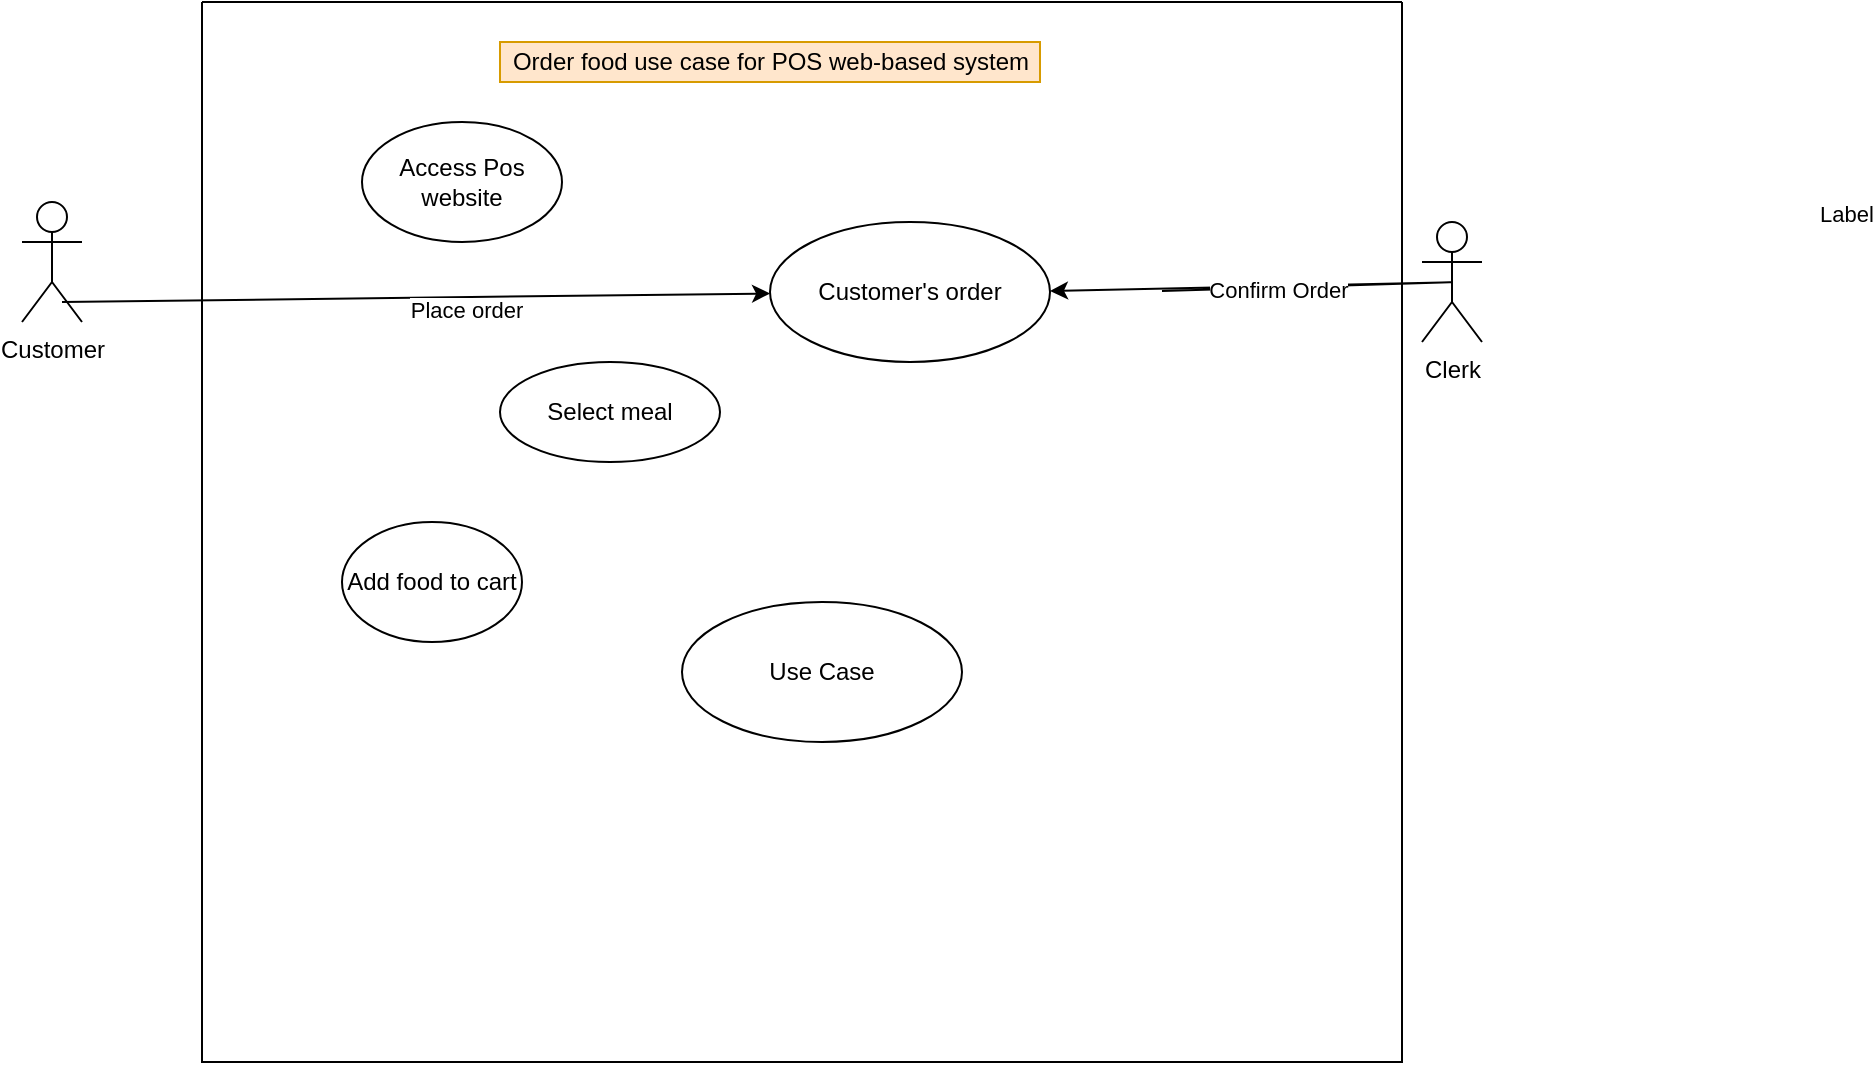 <mxfile version="15.2.5" type="github">
  <diagram id="5MERz2-e9jpIuTovT51w" name="Page-1">
    <mxGraphModel dx="1038" dy="572" grid="1" gridSize="10" guides="1" tooltips="1" connect="1" arrows="1" fold="1" page="1" pageScale="1" pageWidth="827" pageHeight="1169" math="0" shadow="0">
      <root>
        <mxCell id="0" />
        <mxCell id="1" parent="0" />
        <mxCell id="X6f53pJD6-oP2WLMamHo-1" value="" style="swimlane;startSize=0;" vertex="1" parent="1">
          <mxGeometry x="140" y="30" width="600" height="530" as="geometry" />
        </mxCell>
        <mxCell id="X6f53pJD6-oP2WLMamHo-2" value="Order food use case for POS web-based system&lt;br&gt;" style="text;html=1;align=center;verticalAlign=middle;resizable=0;points=[];autosize=1;strokeColor=#d79b00;fillColor=#ffe6cc;" vertex="1" parent="X6f53pJD6-oP2WLMamHo-1">
          <mxGeometry x="149" y="20" width="270" height="20" as="geometry" />
        </mxCell>
        <mxCell id="X6f53pJD6-oP2WLMamHo-6" value="Access Pos website" style="ellipse;whiteSpace=wrap;html=1;" vertex="1" parent="X6f53pJD6-oP2WLMamHo-1">
          <mxGeometry x="80" y="60" width="100" height="60" as="geometry" />
        </mxCell>
        <mxCell id="X6f53pJD6-oP2WLMamHo-7" value="Select meal" style="ellipse;whiteSpace=wrap;html=1;" vertex="1" parent="X6f53pJD6-oP2WLMamHo-1">
          <mxGeometry x="149" y="180" width="110" height="50" as="geometry" />
        </mxCell>
        <mxCell id="X6f53pJD6-oP2WLMamHo-9" value="Customer&#39;s order" style="ellipse;whiteSpace=wrap;html=1;" vertex="1" parent="X6f53pJD6-oP2WLMamHo-1">
          <mxGeometry x="284" y="110" width="140" height="70" as="geometry" />
        </mxCell>
        <mxCell id="X6f53pJD6-oP2WLMamHo-8" value="Add food to cart" style="ellipse;whiteSpace=wrap;html=1;" vertex="1" parent="X6f53pJD6-oP2WLMamHo-1">
          <mxGeometry x="70" y="260" width="90" height="60" as="geometry" />
        </mxCell>
        <mxCell id="X6f53pJD6-oP2WLMamHo-10" value="Use Case" style="ellipse;whiteSpace=wrap;html=1;" vertex="1" parent="X6f53pJD6-oP2WLMamHo-1">
          <mxGeometry x="240" y="300" width="140" height="70" as="geometry" />
        </mxCell>
        <mxCell id="X6f53pJD6-oP2WLMamHo-12" value="" style="endArrow=classic;html=1;" edge="1" parent="X6f53pJD6-oP2WLMamHo-1">
          <mxGeometry relative="1" as="geometry">
            <mxPoint x="480" y="144.5" as="sourcePoint" />
            <mxPoint x="424" y="144.5" as="targetPoint" />
            <Array as="points">
              <mxPoint x="630" y="140" />
            </Array>
          </mxGeometry>
        </mxCell>
        <mxCell id="X6f53pJD6-oP2WLMamHo-13" value="Label" style="edgeLabel;resizable=0;html=1;align=center;verticalAlign=middle;" connectable="0" vertex="1" parent="X6f53pJD6-oP2WLMamHo-12">
          <mxGeometry relative="1" as="geometry">
            <mxPoint x="220" y="-35" as="offset" />
          </mxGeometry>
        </mxCell>
        <mxCell id="X6f53pJD6-oP2WLMamHo-14" value="Confirm Order" style="edgeLabel;html=1;align=center;verticalAlign=middle;resizable=0;points=[];" vertex="1" connectable="0" parent="X6f53pJD6-oP2WLMamHo-12">
          <mxGeometry x="0.176" y="2" relative="1" as="geometry">
            <mxPoint x="-33" as="offset" />
          </mxGeometry>
        </mxCell>
        <mxCell id="X6f53pJD6-oP2WLMamHo-3" value="Customer" style="shape=umlActor;verticalLabelPosition=bottom;verticalAlign=top;html=1;" vertex="1" parent="1">
          <mxGeometry x="50" y="130" width="30" height="60" as="geometry" />
        </mxCell>
        <mxCell id="X6f53pJD6-oP2WLMamHo-4" value="Clerk" style="shape=umlActor;verticalLabelPosition=bottom;verticalAlign=top;html=1;" vertex="1" parent="1">
          <mxGeometry x="750" y="140" width="30" height="60" as="geometry" />
        </mxCell>
        <mxCell id="X6f53pJD6-oP2WLMamHo-24" value="Place order" style="endArrow=classic;html=1;exitX=0.667;exitY=0.833;exitDx=0;exitDy=0;exitPerimeter=0;" edge="1" parent="1" source="X6f53pJD6-oP2WLMamHo-3" target="X6f53pJD6-oP2WLMamHo-9">
          <mxGeometry x="0.142" y="-6" relative="1" as="geometry">
            <mxPoint x="360" y="290" as="sourcePoint" />
            <mxPoint x="420" y="170" as="targetPoint" />
            <Array as="points" />
            <mxPoint as="offset" />
          </mxGeometry>
        </mxCell>
      </root>
    </mxGraphModel>
  </diagram>
</mxfile>
